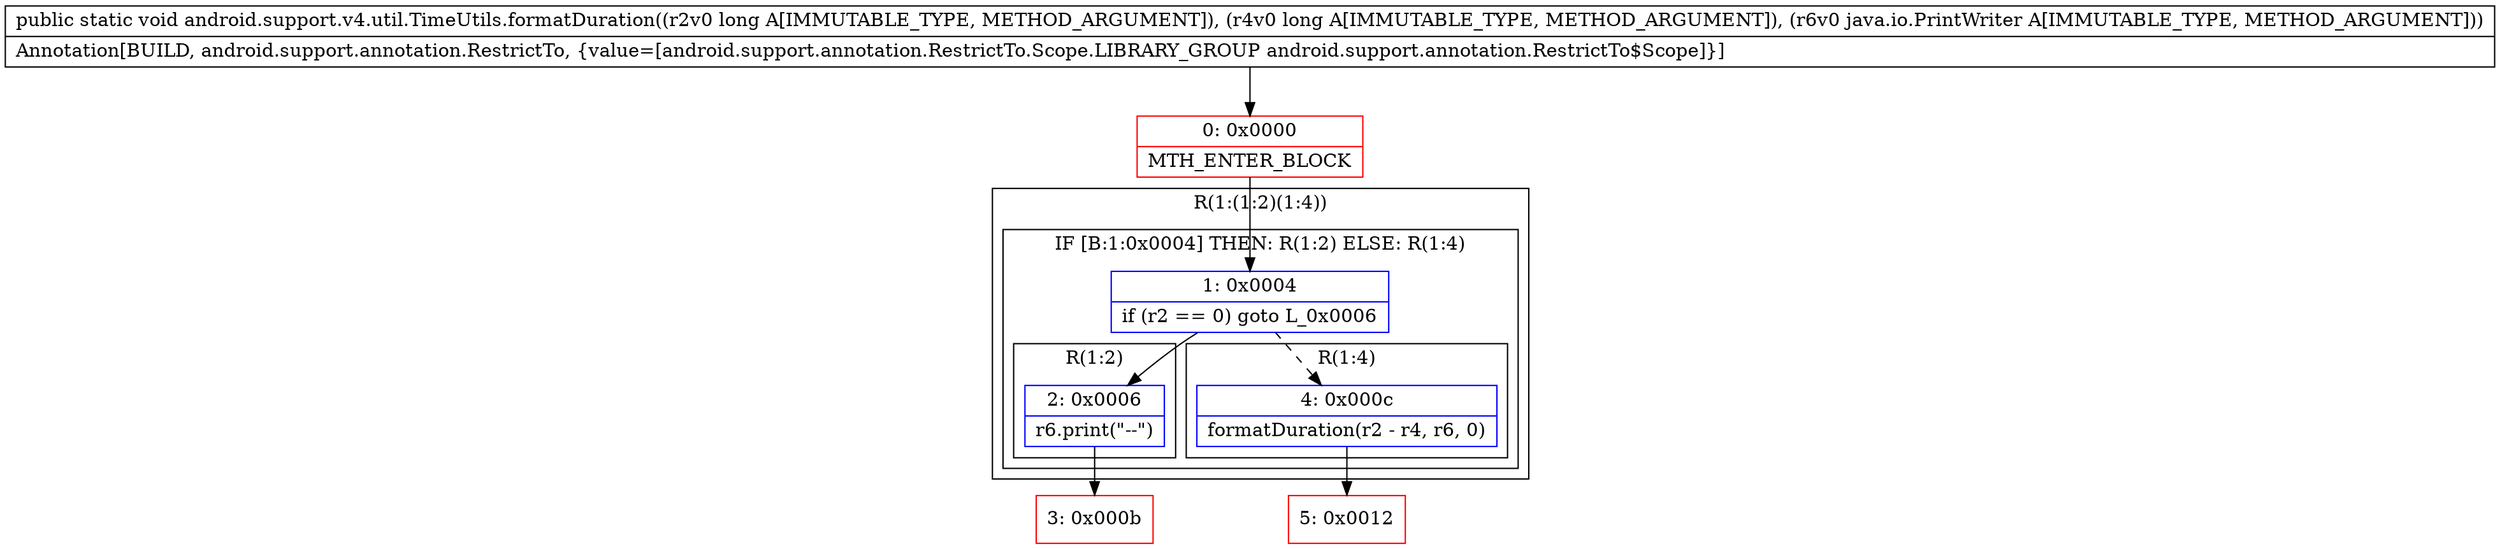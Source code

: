 digraph "CFG forandroid.support.v4.util.TimeUtils.formatDuration(JJLjava\/io\/PrintWriter;)V" {
subgraph cluster_Region_897912703 {
label = "R(1:(1:2)(1:4))";
node [shape=record,color=blue];
subgraph cluster_IfRegion_106044985 {
label = "IF [B:1:0x0004] THEN: R(1:2) ELSE: R(1:4)";
node [shape=record,color=blue];
Node_1 [shape=record,label="{1\:\ 0x0004|if (r2 == 0) goto L_0x0006\l}"];
subgraph cluster_Region_1480167468 {
label = "R(1:2)";
node [shape=record,color=blue];
Node_2 [shape=record,label="{2\:\ 0x0006|r6.print(\"\-\-\")\l}"];
}
subgraph cluster_Region_1128998664 {
label = "R(1:4)";
node [shape=record,color=blue];
Node_4 [shape=record,label="{4\:\ 0x000c|formatDuration(r2 \- r4, r6, 0)\l}"];
}
}
}
Node_0 [shape=record,color=red,label="{0\:\ 0x0000|MTH_ENTER_BLOCK\l}"];
Node_3 [shape=record,color=red,label="{3\:\ 0x000b}"];
Node_5 [shape=record,color=red,label="{5\:\ 0x0012}"];
MethodNode[shape=record,label="{public static void android.support.v4.util.TimeUtils.formatDuration((r2v0 long A[IMMUTABLE_TYPE, METHOD_ARGUMENT]), (r4v0 long A[IMMUTABLE_TYPE, METHOD_ARGUMENT]), (r6v0 java.io.PrintWriter A[IMMUTABLE_TYPE, METHOD_ARGUMENT]))  | Annotation[BUILD, android.support.annotation.RestrictTo, \{value=[android.support.annotation.RestrictTo.Scope.LIBRARY_GROUP android.support.annotation.RestrictTo$Scope]\}]\l}"];
MethodNode -> Node_0;
Node_1 -> Node_2;
Node_1 -> Node_4[style=dashed];
Node_2 -> Node_3;
Node_4 -> Node_5;
Node_0 -> Node_1;
}

